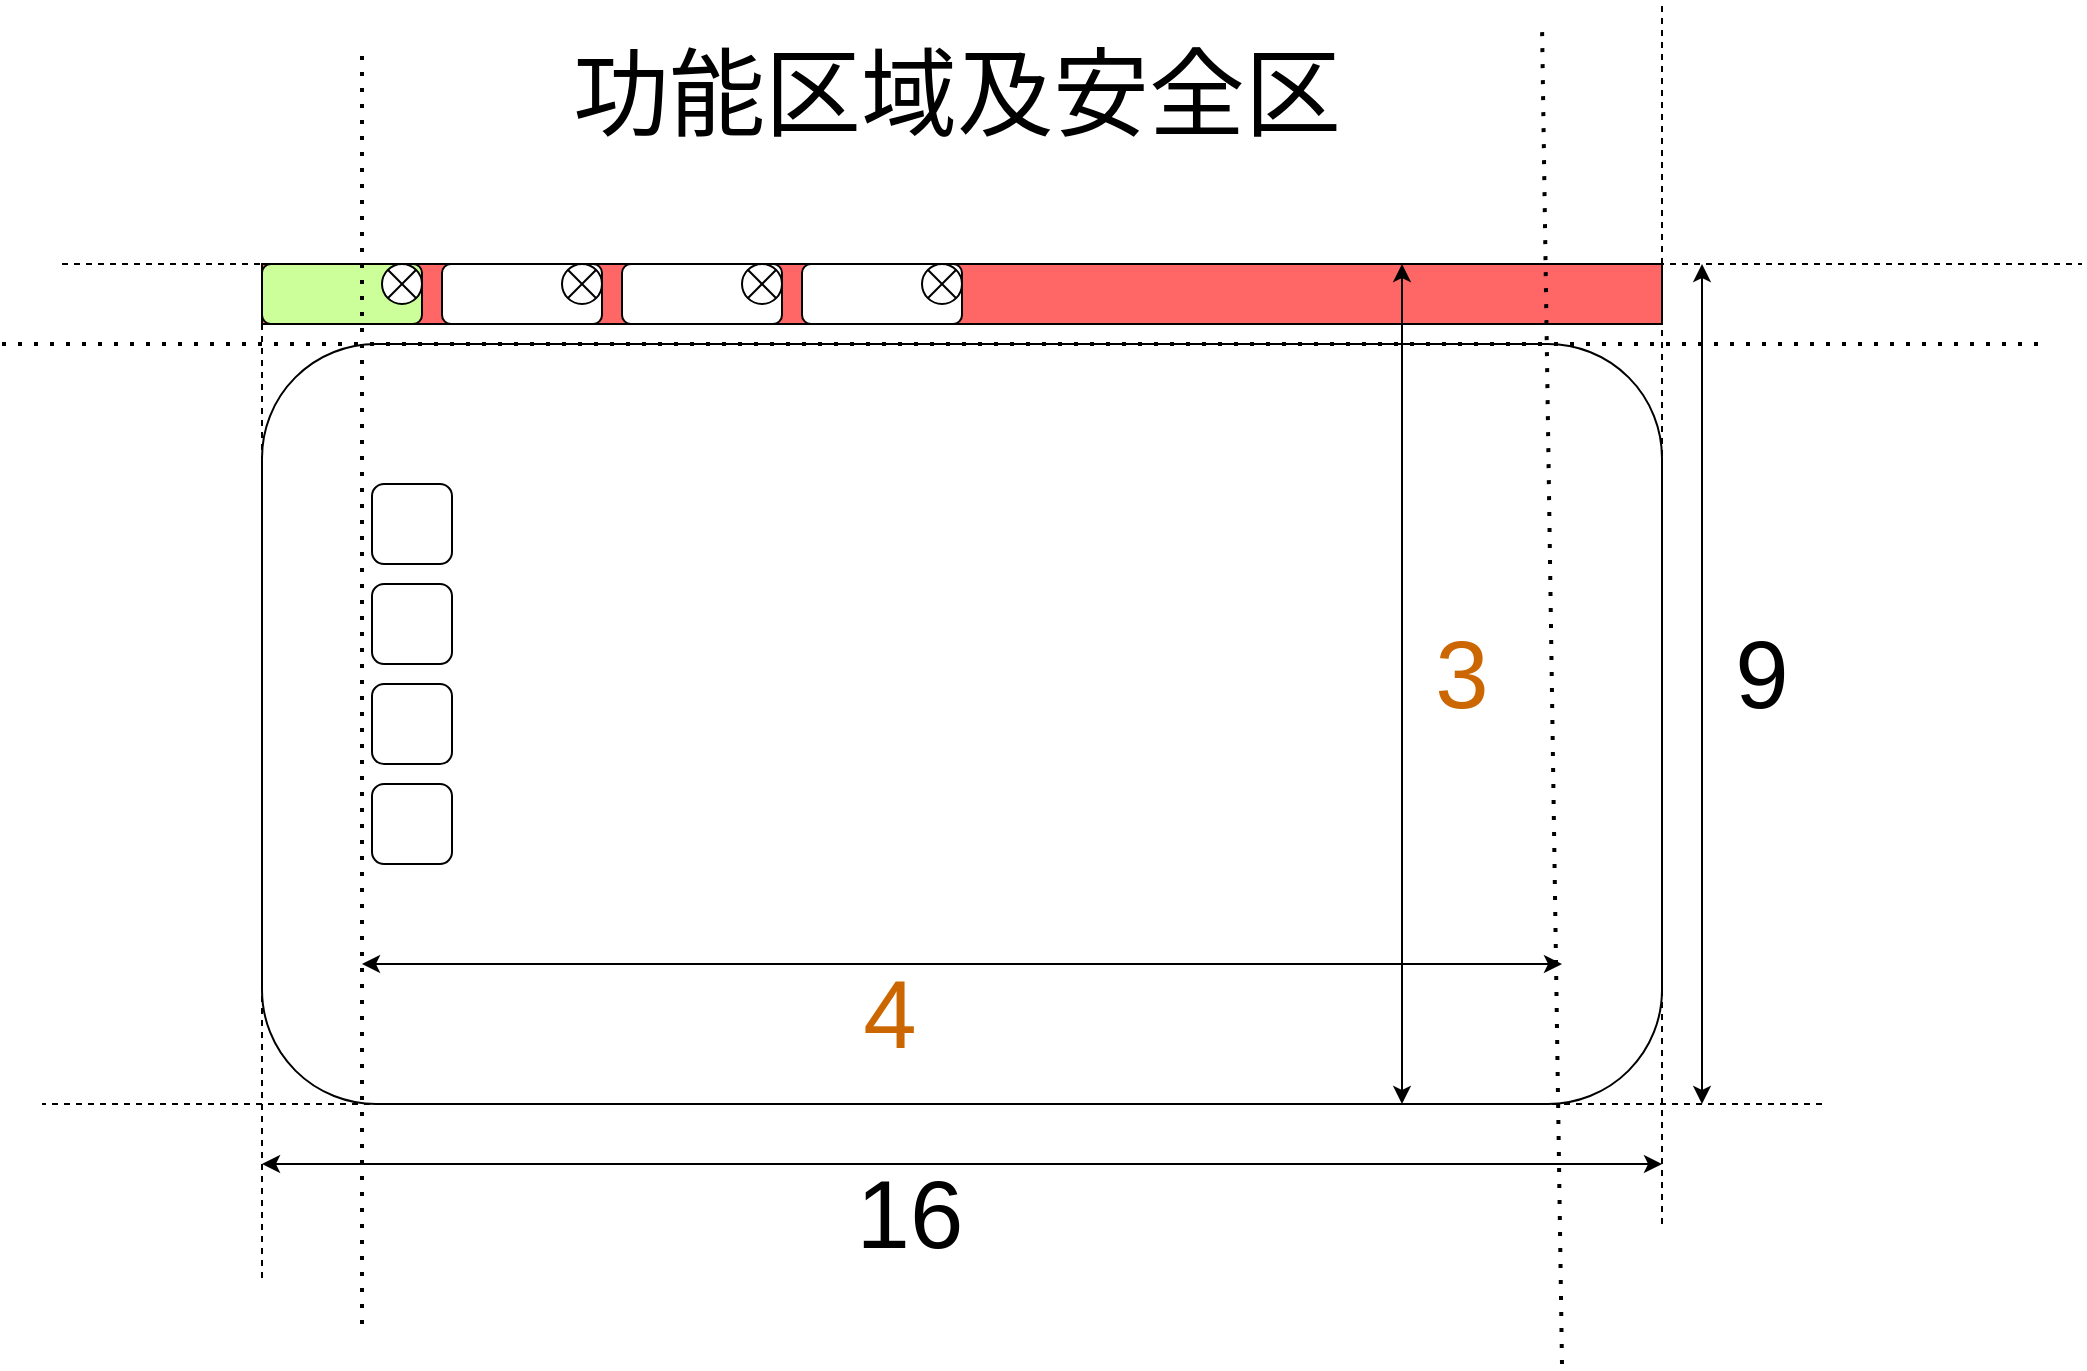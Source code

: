 <mxfile version="20.0.1" type="github">
  <diagram id="btAkh4fgomCn3OrSGPB2" name="Page-1">
    <mxGraphModel dx="2785" dy="1934" grid="1" gridSize="10" guides="1" tooltips="1" connect="1" arrows="1" fold="1" page="1" pageScale="1" pageWidth="827" pageHeight="1169" math="0" shadow="0">
      <root>
        <mxCell id="0" />
        <mxCell id="1" parent="0" />
        <mxCell id="JRh8TJ2VcHhwm4A270mN-1" value="" style="rounded=0;whiteSpace=wrap;html=1;fillColor=#FF6666;" vertex="1" parent="1">
          <mxGeometry x="60" y="50" width="700" height="30" as="geometry" />
        </mxCell>
        <mxCell id="JRh8TJ2VcHhwm4A270mN-2" value="" style="rounded=1;whiteSpace=wrap;html=1;" vertex="1" parent="1">
          <mxGeometry x="60" y="90" width="700" height="380" as="geometry" />
        </mxCell>
        <mxCell id="JRh8TJ2VcHhwm4A270mN-3" value="&lt;font style=&quot;font-size: 48px;&quot;&gt;16&lt;/font&gt;" style="text;html=1;strokeColor=none;fillColor=none;align=center;verticalAlign=middle;whiteSpace=wrap;rounded=0;" vertex="1" parent="1">
          <mxGeometry x="354" y="510" width="60" height="30" as="geometry" />
        </mxCell>
        <mxCell id="JRh8TJ2VcHhwm4A270mN-4" value="" style="endArrow=classic;startArrow=classic;html=1;rounded=0;" edge="1" parent="1">
          <mxGeometry width="50" height="50" relative="1" as="geometry">
            <mxPoint x="60" y="500" as="sourcePoint" />
            <mxPoint x="760" y="500" as="targetPoint" />
            <Array as="points" />
          </mxGeometry>
        </mxCell>
        <mxCell id="JRh8TJ2VcHhwm4A270mN-5" value="&lt;span style=&quot;font-size: 48px;&quot;&gt;9&lt;/span&gt;" style="text;html=1;strokeColor=none;fillColor=none;align=center;verticalAlign=middle;whiteSpace=wrap;rounded=0;" vertex="1" parent="1">
          <mxGeometry x="780" y="240" width="60" height="30" as="geometry" />
        </mxCell>
        <mxCell id="JRh8TJ2VcHhwm4A270mN-6" value="" style="endArrow=classic;startArrow=classic;html=1;rounded=0;" edge="1" parent="1">
          <mxGeometry width="50" height="50" relative="1" as="geometry">
            <mxPoint x="780" y="50" as="sourcePoint" />
            <mxPoint x="780" y="470" as="targetPoint" />
            <Array as="points" />
          </mxGeometry>
        </mxCell>
        <mxCell id="JRh8TJ2VcHhwm4A270mN-8" value="" style="rounded=1;whiteSpace=wrap;html=1;fontSize=48;fillColor=#CCFF99;" vertex="1" parent="1">
          <mxGeometry x="60" y="50" width="80" height="30" as="geometry" />
        </mxCell>
        <mxCell id="JRh8TJ2VcHhwm4A270mN-9" value="" style="rounded=1;whiteSpace=wrap;html=1;fontSize=48;" vertex="1" parent="1">
          <mxGeometry x="150" y="50" width="80" height="30" as="geometry" />
        </mxCell>
        <mxCell id="JRh8TJ2VcHhwm4A270mN-10" value="" style="rounded=1;whiteSpace=wrap;html=1;fontSize=48;" vertex="1" parent="1">
          <mxGeometry x="240" y="50" width="80" height="30" as="geometry" />
        </mxCell>
        <mxCell id="JRh8TJ2VcHhwm4A270mN-11" value="" style="rounded=1;whiteSpace=wrap;html=1;fontSize=48;" vertex="1" parent="1">
          <mxGeometry x="330" y="50" width="80" height="30" as="geometry" />
        </mxCell>
        <mxCell id="JRh8TJ2VcHhwm4A270mN-12" value="" style="shape=sumEllipse;perimeter=ellipsePerimeter;whiteSpace=wrap;html=1;backgroundOutline=1;fontFamily=Helvetica;fontSize=48;fontColor=default;align=center;strokeColor=default;fillColor=default;" vertex="1" parent="1">
          <mxGeometry x="390" y="50" width="20" height="20" as="geometry" />
        </mxCell>
        <mxCell id="JRh8TJ2VcHhwm4A270mN-14" value="" style="shape=sumEllipse;perimeter=ellipsePerimeter;whiteSpace=wrap;html=1;backgroundOutline=1;fontFamily=Helvetica;fontSize=48;fontColor=default;align=center;strokeColor=default;fillColor=default;" vertex="1" parent="1">
          <mxGeometry x="300" y="50" width="20" height="20" as="geometry" />
        </mxCell>
        <mxCell id="JRh8TJ2VcHhwm4A270mN-15" value="" style="shape=sumEllipse;perimeter=ellipsePerimeter;whiteSpace=wrap;html=1;backgroundOutline=1;fontFamily=Helvetica;fontSize=48;fontColor=default;align=center;strokeColor=default;fillColor=default;" vertex="1" parent="1">
          <mxGeometry x="210" y="50" width="20" height="20" as="geometry" />
        </mxCell>
        <mxCell id="JRh8TJ2VcHhwm4A270mN-16" value="" style="shape=sumEllipse;perimeter=ellipsePerimeter;whiteSpace=wrap;html=1;backgroundOutline=1;fontFamily=Helvetica;fontSize=48;fontColor=default;align=center;strokeColor=default;fillColor=default;" vertex="1" parent="1">
          <mxGeometry x="120" y="50" width="20" height="20" as="geometry" />
        </mxCell>
        <mxCell id="JRh8TJ2VcHhwm4A270mN-17" value="" style="rounded=1;whiteSpace=wrap;html=1;fontSize=48;" vertex="1" parent="1">
          <mxGeometry x="115" y="160" width="40" height="40" as="geometry" />
        </mxCell>
        <mxCell id="JRh8TJ2VcHhwm4A270mN-18" value="" style="rounded=1;whiteSpace=wrap;html=1;fontSize=48;" vertex="1" parent="1">
          <mxGeometry x="115" y="210" width="40" height="40" as="geometry" />
        </mxCell>
        <mxCell id="JRh8TJ2VcHhwm4A270mN-19" value="" style="rounded=1;whiteSpace=wrap;html=1;fontSize=48;" vertex="1" parent="1">
          <mxGeometry x="115" y="260" width="40" height="40" as="geometry" />
        </mxCell>
        <mxCell id="JRh8TJ2VcHhwm4A270mN-20" value="" style="rounded=1;whiteSpace=wrap;html=1;fontSize=48;" vertex="1" parent="1">
          <mxGeometry x="115" y="310" width="40" height="40" as="geometry" />
        </mxCell>
        <mxCell id="JRh8TJ2VcHhwm4A270mN-24" value="" style="endArrow=none;dashed=1;html=1;rounded=0;fontSize=48;" edge="1" parent="1">
          <mxGeometry width="50" height="50" relative="1" as="geometry">
            <mxPoint x="-40" y="50" as="sourcePoint" />
            <mxPoint x="970" y="50" as="targetPoint" />
          </mxGeometry>
        </mxCell>
        <mxCell id="JRh8TJ2VcHhwm4A270mN-25" value="" style="endArrow=none;dashed=1;html=1;rounded=0;fontSize=48;" edge="1" parent="1">
          <mxGeometry width="50" height="50" relative="1" as="geometry">
            <mxPoint x="760" y="530" as="sourcePoint" />
            <mxPoint x="760" y="-81.429" as="targetPoint" />
          </mxGeometry>
        </mxCell>
        <mxCell id="JRh8TJ2VcHhwm4A270mN-27" value="" style="endArrow=none;dashed=1;html=1;rounded=0;fontSize=48;" edge="1" parent="1">
          <mxGeometry width="50" height="50" relative="1" as="geometry">
            <mxPoint x="840" y="470" as="sourcePoint" />
            <mxPoint x="-50" y="470" as="targetPoint" />
          </mxGeometry>
        </mxCell>
        <mxCell id="JRh8TJ2VcHhwm4A270mN-28" value="" style="endArrow=none;dashed=1;html=1;rounded=0;fontSize=48;" edge="1" parent="1">
          <mxGeometry width="50" height="50" relative="1" as="geometry">
            <mxPoint x="60" y="50" as="sourcePoint" />
            <mxPoint x="60" y="560" as="targetPoint" />
          </mxGeometry>
        </mxCell>
        <mxCell id="JRh8TJ2VcHhwm4A270mN-31" value="" style="endArrow=none;dashed=1;html=1;dashPattern=1 3;strokeWidth=2;rounded=0;fontSize=48;" edge="1" parent="1">
          <mxGeometry width="50" height="50" relative="1" as="geometry">
            <mxPoint x="-70" y="90" as="sourcePoint" />
            <mxPoint x="950" y="90" as="targetPoint" />
          </mxGeometry>
        </mxCell>
        <mxCell id="JRh8TJ2VcHhwm4A270mN-33" value="" style="endArrow=none;dashed=1;html=1;dashPattern=1 3;strokeWidth=2;rounded=0;fontSize=48;" edge="1" parent="1">
          <mxGeometry width="50" height="50" relative="1" as="geometry">
            <mxPoint x="110" y="580" as="sourcePoint" />
            <mxPoint x="110" y="-60" as="targetPoint" />
          </mxGeometry>
        </mxCell>
        <mxCell id="JRh8TJ2VcHhwm4A270mN-34" value="" style="endArrow=none;dashed=1;html=1;dashPattern=1 3;strokeWidth=2;rounded=0;fontSize=48;" edge="1" parent="1">
          <mxGeometry width="50" height="50" relative="1" as="geometry">
            <mxPoint x="710" y="600" as="sourcePoint" />
            <mxPoint x="700" y="-70" as="targetPoint" />
          </mxGeometry>
        </mxCell>
        <mxCell id="JRh8TJ2VcHhwm4A270mN-38" value="&lt;font color=&quot;#cc6600&quot; style=&quot;font-size: 48px;&quot;&gt;4&lt;/font&gt;" style="text;html=1;strokeColor=none;fillColor=none;align=center;verticalAlign=middle;whiteSpace=wrap;rounded=0;" vertex="1" parent="1">
          <mxGeometry x="344" y="410" width="60" height="30" as="geometry" />
        </mxCell>
        <mxCell id="JRh8TJ2VcHhwm4A270mN-39" value="" style="endArrow=classic;startArrow=classic;html=1;rounded=0;" edge="1" parent="1">
          <mxGeometry width="50" height="50" relative="1" as="geometry">
            <mxPoint x="110" y="400" as="sourcePoint" />
            <mxPoint x="710" y="400" as="targetPoint" />
            <Array as="points" />
          </mxGeometry>
        </mxCell>
        <mxCell id="JRh8TJ2VcHhwm4A270mN-40" value="&lt;span style=&quot;font-size: 48px;&quot;&gt;&lt;font color=&quot;#cc6600&quot;&gt;3&lt;/font&gt;&lt;/span&gt;" style="text;html=1;strokeColor=none;fillColor=none;align=center;verticalAlign=middle;whiteSpace=wrap;rounded=0;" vertex="1" parent="1">
          <mxGeometry x="630" y="240" width="60" height="30" as="geometry" />
        </mxCell>
        <mxCell id="JRh8TJ2VcHhwm4A270mN-41" value="" style="endArrow=classic;startArrow=classic;html=1;rounded=0;" edge="1" parent="1">
          <mxGeometry width="50" height="50" relative="1" as="geometry">
            <mxPoint x="630" y="50" as="sourcePoint" />
            <mxPoint x="630" y="470" as="targetPoint" />
            <Array as="points" />
          </mxGeometry>
        </mxCell>
        <mxCell id="JRh8TJ2VcHhwm4A270mN-44" value="&lt;font color=&quot;#000000&quot;&gt;功能区域及安全区&lt;/font&gt;" style="text;html=1;strokeColor=none;fillColor=none;align=center;verticalAlign=middle;whiteSpace=wrap;rounded=0;fontSize=48;fontColor=#CC6600;" vertex="1" parent="1">
          <mxGeometry x="60" y="-50" width="695" height="30" as="geometry" />
        </mxCell>
      </root>
    </mxGraphModel>
  </diagram>
</mxfile>
